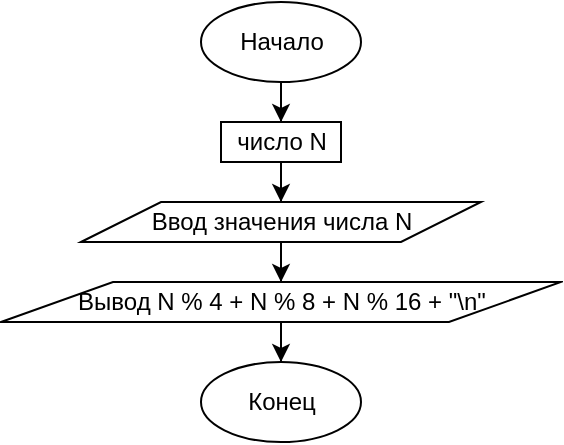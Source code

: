 <mxfile version="13.1.10" type="device"><diagram id="C5RBs43oDa-KdzZeNtuy" name="Page-1"><mxGraphModel dx="530" dy="234" grid="1" gridSize="10" guides="1" tooltips="1" connect="1" arrows="1" fold="1" page="1" pageScale="1" pageWidth="827" pageHeight="1169" math="0" shadow="0"><root><mxCell id="WIyWlLk6GJQsqaUBKTNV-0"/><mxCell id="WIyWlLk6GJQsqaUBKTNV-1" parent="WIyWlLk6GJQsqaUBKTNV-0"/><mxCell id="7uZfHtSH42SoGgWRZuXW-22" style="edgeStyle=orthogonalEdgeStyle;rounded=0;orthogonalLoop=1;jettySize=auto;html=1;entryX=0.5;entryY=0;entryDx=0;entryDy=0;" edge="1" parent="WIyWlLk6GJQsqaUBKTNV-1" source="7uZfHtSH42SoGgWRZuXW-23" target="7uZfHtSH42SoGgWRZuXW-25"><mxGeometry relative="1" as="geometry"/></mxCell><mxCell id="7uZfHtSH42SoGgWRZuXW-23" value="Начало" style="ellipse;whiteSpace=wrap;html=1;" vertex="1" parent="WIyWlLk6GJQsqaUBKTNV-1"><mxGeometry x="127.5" y="90" width="80" height="40" as="geometry"/></mxCell><mxCell id="7uZfHtSH42SoGgWRZuXW-24" style="edgeStyle=orthogonalEdgeStyle;rounded=0;orthogonalLoop=1;jettySize=auto;html=1;entryX=0.5;entryY=0;entryDx=0;entryDy=0;" edge="1" parent="WIyWlLk6GJQsqaUBKTNV-1" source="7uZfHtSH42SoGgWRZuXW-25" target="7uZfHtSH42SoGgWRZuXW-27"><mxGeometry relative="1" as="geometry"/></mxCell><mxCell id="7uZfHtSH42SoGgWRZuXW-25" value="число N" style="rounded=0;whiteSpace=wrap;html=1;" vertex="1" parent="WIyWlLk6GJQsqaUBKTNV-1"><mxGeometry x="137.5" y="150" width="60" height="20" as="geometry"/></mxCell><mxCell id="7uZfHtSH42SoGgWRZuXW-26" style="edgeStyle=orthogonalEdgeStyle;rounded=0;orthogonalLoop=1;jettySize=auto;html=1;entryX=0.5;entryY=0;entryDx=0;entryDy=0;" edge="1" parent="WIyWlLk6GJQsqaUBKTNV-1" source="7uZfHtSH42SoGgWRZuXW-27" target="7uZfHtSH42SoGgWRZuXW-29"><mxGeometry relative="1" as="geometry"/></mxCell><mxCell id="7uZfHtSH42SoGgWRZuXW-27" value="Ввод значения числа N" style="shape=parallelogram;perimeter=parallelogramPerimeter;whiteSpace=wrap;html=1;fontFamily=Helvetica;fontSize=12;fontColor=#000000;align=center;strokeColor=#000000;fillColor=#ffffff;" vertex="1" parent="WIyWlLk6GJQsqaUBKTNV-1"><mxGeometry x="67.5" y="190" width="200" height="20" as="geometry"/></mxCell><mxCell id="7uZfHtSH42SoGgWRZuXW-28" style="edgeStyle=orthogonalEdgeStyle;rounded=0;orthogonalLoop=1;jettySize=auto;html=1;entryX=0.5;entryY=0;entryDx=0;entryDy=0;" edge="1" parent="WIyWlLk6GJQsqaUBKTNV-1" source="7uZfHtSH42SoGgWRZuXW-29" target="7uZfHtSH42SoGgWRZuXW-30"><mxGeometry relative="1" as="geometry"/></mxCell><mxCell id="7uZfHtSH42SoGgWRZuXW-29" value="Вывод N % 4 + N % 8 + N % 16 + &quot;\n&quot;" style="shape=parallelogram;perimeter=parallelogramPerimeter;whiteSpace=wrap;html=1;fontFamily=Helvetica;fontSize=12;fontColor=#000000;align=center;strokeColor=#000000;fillColor=#ffffff;" vertex="1" parent="WIyWlLk6GJQsqaUBKTNV-1"><mxGeometry x="27.5" y="230" width="280" height="20" as="geometry"/></mxCell><mxCell id="7uZfHtSH42SoGgWRZuXW-30" value="Конец" style="ellipse;whiteSpace=wrap;html=1;" vertex="1" parent="WIyWlLk6GJQsqaUBKTNV-1"><mxGeometry x="127.5" y="270" width="80" height="40" as="geometry"/></mxCell></root></mxGraphModel></diagram></mxfile>